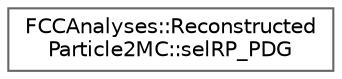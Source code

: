 digraph "Graphical Class Hierarchy"
{
 // LATEX_PDF_SIZE
  bgcolor="transparent";
  edge [fontname=Helvetica,fontsize=10,labelfontname=Helvetica,labelfontsize=10];
  node [fontname=Helvetica,fontsize=10,shape=box,height=0.2,width=0.4];
  rankdir="LR";
  Node0 [id="Node000000",label="FCCAnalyses::Reconstructed\lParticle2MC::selRP_PDG",height=0.2,width=0.4,color="grey40", fillcolor="white", style="filled",URL="$structFCCAnalyses_1_1ReconstructedParticle2MC_1_1selRP__PDG.html",tooltip="select ReconstructedParticles matched with a MC particle of a given PDG_id"];
}
